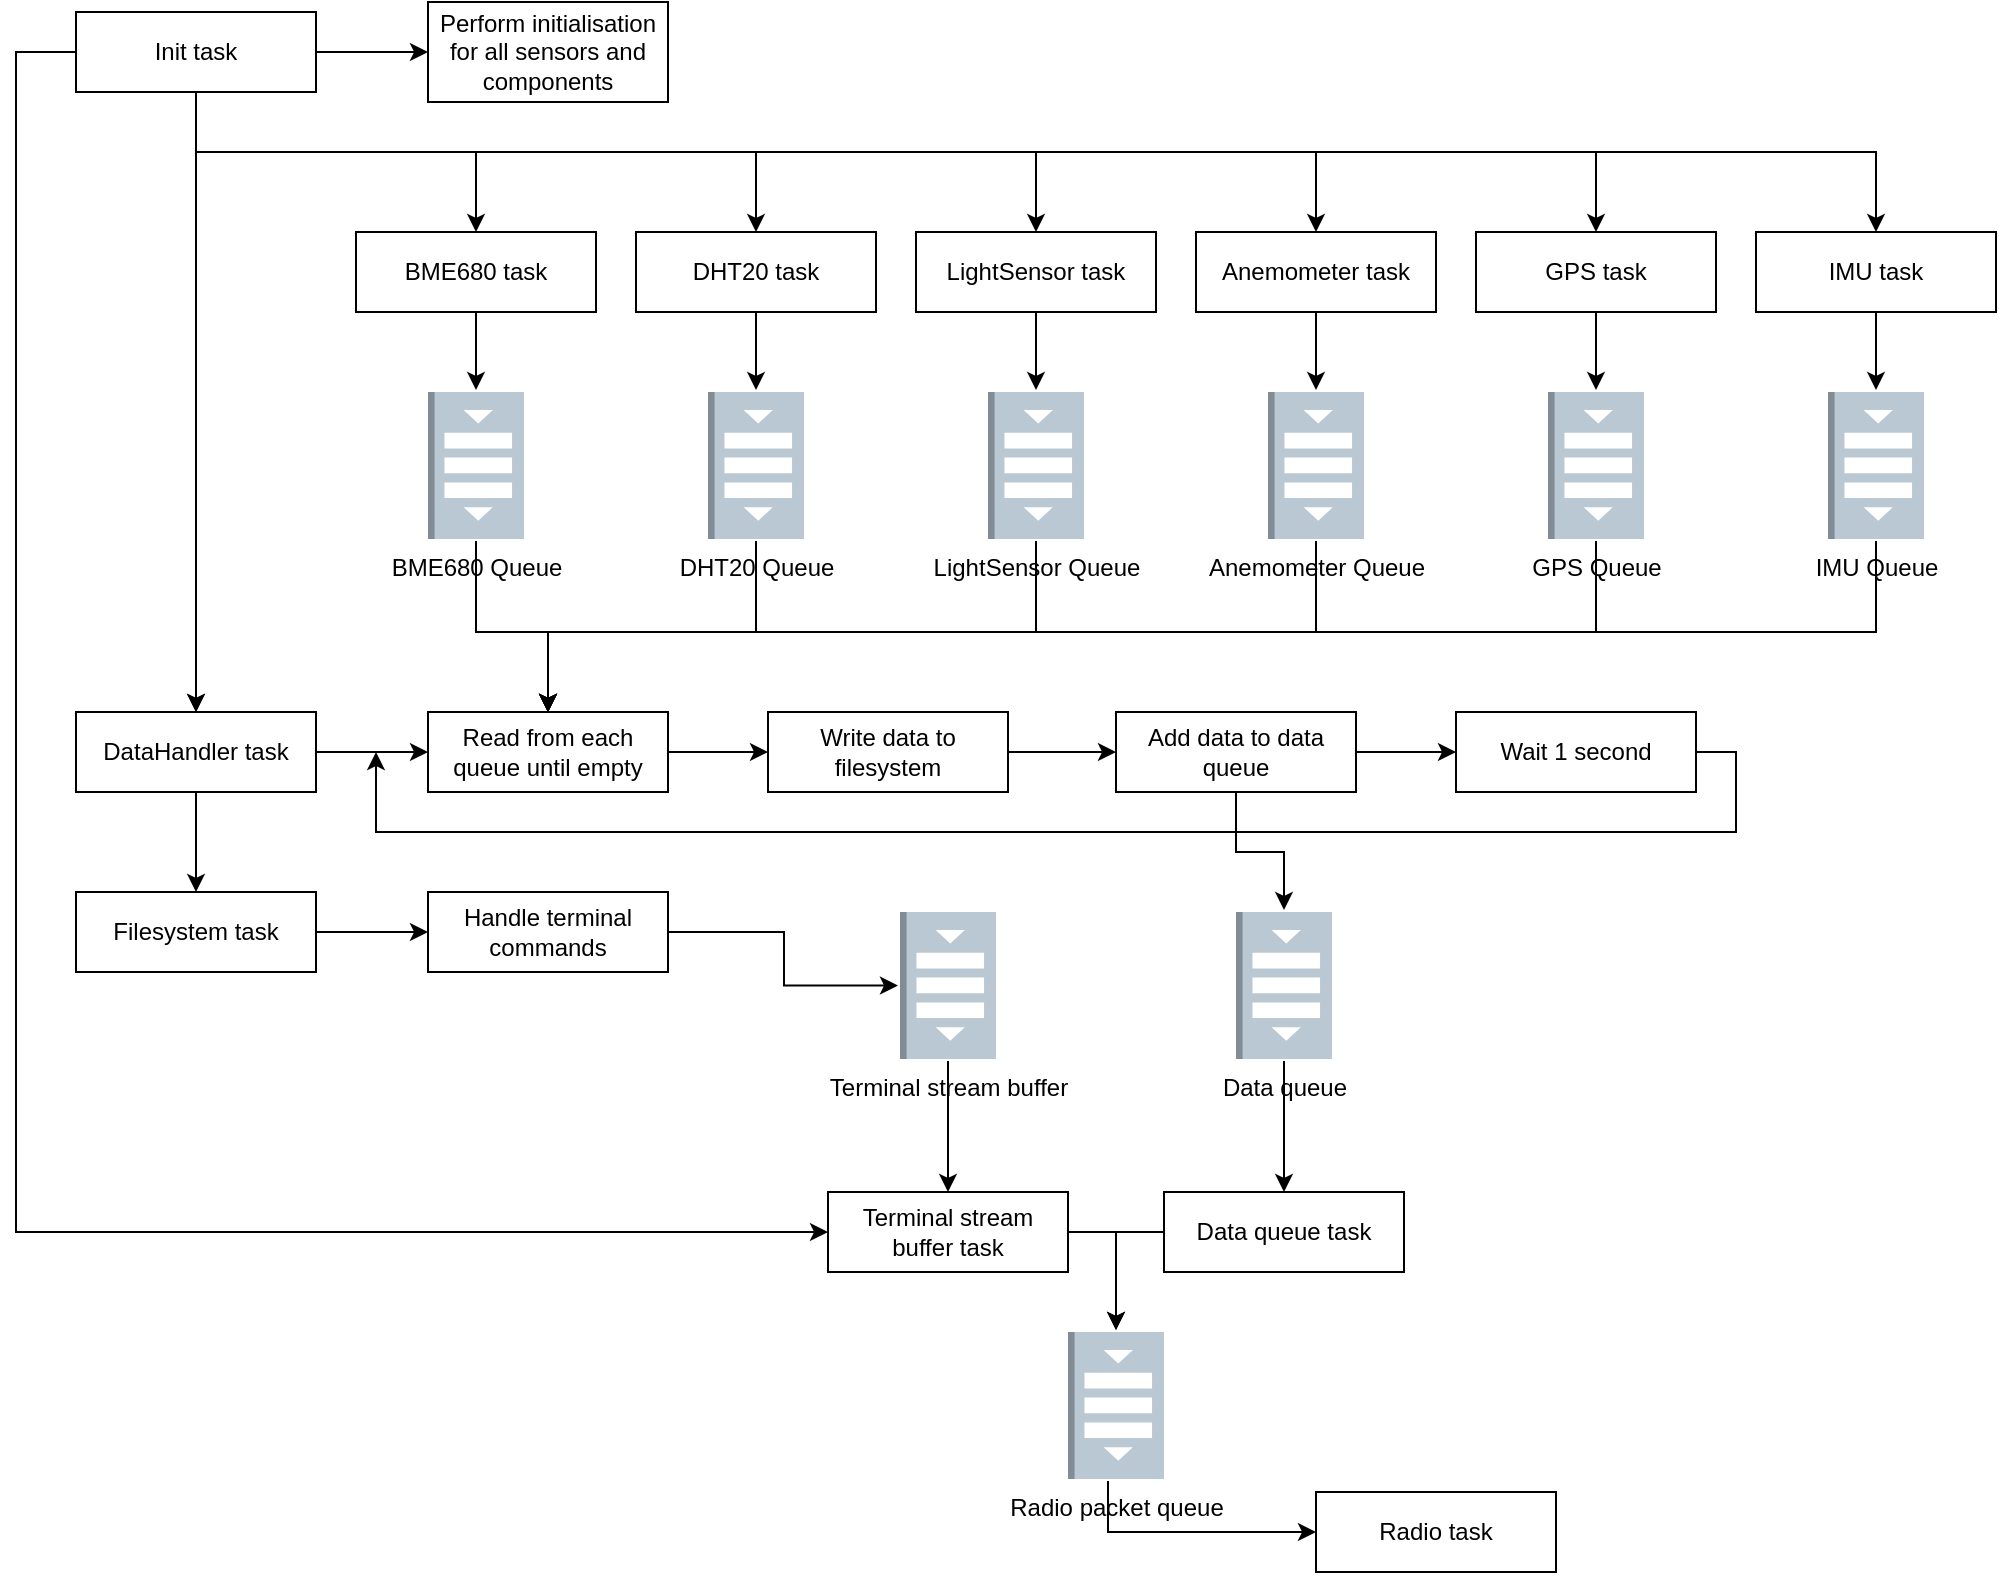 <mxfile version="23.1.5" type="github">
  <diagram name="Page-1" id="2YBvvXClWsGukQMizWep">
    <mxGraphModel dx="2284" dy="905" grid="1" gridSize="10" guides="1" tooltips="1" connect="1" arrows="1" fold="1" page="1" pageScale="1" pageWidth="850" pageHeight="1100" math="0" shadow="0">
      <root>
        <mxCell id="0" />
        <mxCell id="1" parent="0" />
        <mxCell id="ltLlW4g9V4cl66PpBt7y-4" value="" style="edgeStyle=orthogonalEdgeStyle;rounded=0;orthogonalLoop=1;jettySize=auto;html=1;" parent="1" source="ltLlW4g9V4cl66PpBt7y-1" target="ltLlW4g9V4cl66PpBt7y-3" edge="1">
          <mxGeometry relative="1" as="geometry" />
        </mxCell>
        <mxCell id="ltLlW4g9V4cl66PpBt7y-5" value="" style="edgeStyle=orthogonalEdgeStyle;rounded=0;orthogonalLoop=1;jettySize=auto;html=1;" parent="1" source="ltLlW4g9V4cl66PpBt7y-1" target="ltLlW4g9V4cl66PpBt7y-3" edge="1">
          <mxGeometry relative="1" as="geometry" />
        </mxCell>
        <mxCell id="ltLlW4g9V4cl66PpBt7y-7" value="" style="edgeStyle=orthogonalEdgeStyle;rounded=0;orthogonalLoop=1;jettySize=auto;html=1;" parent="1" source="ltLlW4g9V4cl66PpBt7y-1" target="ltLlW4g9V4cl66PpBt7y-6" edge="1">
          <mxGeometry relative="1" as="geometry">
            <Array as="points">
              <mxPoint x="80" y="280" />
              <mxPoint x="220" y="280" />
            </Array>
          </mxGeometry>
        </mxCell>
        <mxCell id="ltLlW4g9V4cl66PpBt7y-9" value="" style="edgeStyle=orthogonalEdgeStyle;rounded=0;orthogonalLoop=1;jettySize=auto;html=1;" parent="1" source="ltLlW4g9V4cl66PpBt7y-1" target="ltLlW4g9V4cl66PpBt7y-8" edge="1">
          <mxGeometry relative="1" as="geometry">
            <Array as="points">
              <mxPoint x="80" y="280" />
              <mxPoint x="360" y="280" />
            </Array>
          </mxGeometry>
        </mxCell>
        <mxCell id="ltLlW4g9V4cl66PpBt7y-11" value="" style="edgeStyle=orthogonalEdgeStyle;rounded=0;orthogonalLoop=1;jettySize=auto;html=1;" parent="1" source="ltLlW4g9V4cl66PpBt7y-1" target="ltLlW4g9V4cl66PpBt7y-10" edge="1">
          <mxGeometry relative="1" as="geometry">
            <Array as="points">
              <mxPoint x="80" y="280" />
              <mxPoint x="500" y="280" />
            </Array>
          </mxGeometry>
        </mxCell>
        <mxCell id="ltLlW4g9V4cl66PpBt7y-13" value="" style="edgeStyle=orthogonalEdgeStyle;rounded=0;orthogonalLoop=1;jettySize=auto;html=1;" parent="1" source="ltLlW4g9V4cl66PpBt7y-1" target="ltLlW4g9V4cl66PpBt7y-12" edge="1">
          <mxGeometry relative="1" as="geometry">
            <Array as="points">
              <mxPoint x="80" y="280" />
              <mxPoint x="640" y="280" />
            </Array>
          </mxGeometry>
        </mxCell>
        <mxCell id="ltLlW4g9V4cl66PpBt7y-15" value="" style="edgeStyle=orthogonalEdgeStyle;rounded=0;orthogonalLoop=1;jettySize=auto;html=1;" parent="1" source="ltLlW4g9V4cl66PpBt7y-1" target="ltLlW4g9V4cl66PpBt7y-14" edge="1">
          <mxGeometry relative="1" as="geometry">
            <Array as="points">
              <mxPoint x="80" y="280" />
              <mxPoint x="780" y="280" />
            </Array>
          </mxGeometry>
        </mxCell>
        <mxCell id="ltLlW4g9V4cl66PpBt7y-17" value="" style="edgeStyle=orthogonalEdgeStyle;rounded=0;orthogonalLoop=1;jettySize=auto;html=1;" parent="1" source="ltLlW4g9V4cl66PpBt7y-1" target="ltLlW4g9V4cl66PpBt7y-16" edge="1">
          <mxGeometry relative="1" as="geometry">
            <Array as="points">
              <mxPoint x="80" y="280" />
              <mxPoint x="920" y="280" />
            </Array>
          </mxGeometry>
        </mxCell>
        <mxCell id="ltLlW4g9V4cl66PpBt7y-28" value="" style="edgeStyle=orthogonalEdgeStyle;rounded=0;orthogonalLoop=1;jettySize=auto;html=1;" parent="1" source="ltLlW4g9V4cl66PpBt7y-1" target="ltLlW4g9V4cl66PpBt7y-27" edge="1">
          <mxGeometry relative="1" as="geometry" />
        </mxCell>
        <mxCell id="OMt88UIyPd7eBrAwJEz0-8" style="edgeStyle=orthogonalEdgeStyle;rounded=0;orthogonalLoop=1;jettySize=auto;html=1;" edge="1" parent="1" source="ltLlW4g9V4cl66PpBt7y-1" target="OMt88UIyPd7eBrAwJEz0-9">
          <mxGeometry relative="1" as="geometry">
            <mxPoint y="740" as="targetPoint" />
            <Array as="points">
              <mxPoint x="-10" y="230" />
              <mxPoint x="-10" y="820" />
            </Array>
          </mxGeometry>
        </mxCell>
        <mxCell id="ltLlW4g9V4cl66PpBt7y-1" value="Init task" style="rounded=0;whiteSpace=wrap;html=1;" parent="1" vertex="1">
          <mxGeometry x="20" y="210" width="120" height="40" as="geometry" />
        </mxCell>
        <mxCell id="ltLlW4g9V4cl66PpBt7y-39" value="" style="edgeStyle=orthogonalEdgeStyle;rounded=0;orthogonalLoop=1;jettySize=auto;html=1;" parent="1" source="ltLlW4g9V4cl66PpBt7y-3" target="ltLlW4g9V4cl66PpBt7y-38" edge="1">
          <mxGeometry relative="1" as="geometry" />
        </mxCell>
        <mxCell id="ltLlW4g9V4cl66PpBt7y-41" value="" style="edgeStyle=orthogonalEdgeStyle;rounded=0;orthogonalLoop=1;jettySize=auto;html=1;" parent="1" source="ltLlW4g9V4cl66PpBt7y-3" target="ltLlW4g9V4cl66PpBt7y-40" edge="1">
          <mxGeometry relative="1" as="geometry" />
        </mxCell>
        <mxCell id="ltLlW4g9V4cl66PpBt7y-3" value="DataHandler task" style="whiteSpace=wrap;html=1;rounded=0;" parent="1" vertex="1">
          <mxGeometry x="20" y="560" width="120" height="40" as="geometry" />
        </mxCell>
        <mxCell id="ltLlW4g9V4cl66PpBt7y-29" value="" style="edgeStyle=orthogonalEdgeStyle;rounded=0;orthogonalLoop=1;jettySize=auto;html=1;" parent="1" source="ltLlW4g9V4cl66PpBt7y-6" target="ltLlW4g9V4cl66PpBt7y-21" edge="1">
          <mxGeometry relative="1" as="geometry" />
        </mxCell>
        <mxCell id="ltLlW4g9V4cl66PpBt7y-6" value="BME680 task" style="whiteSpace=wrap;html=1;rounded=0;" parent="1" vertex="1">
          <mxGeometry x="160" y="320" width="120" height="40" as="geometry" />
        </mxCell>
        <mxCell id="ltLlW4g9V4cl66PpBt7y-30" value="" style="edgeStyle=orthogonalEdgeStyle;rounded=0;orthogonalLoop=1;jettySize=auto;html=1;" parent="1" source="ltLlW4g9V4cl66PpBt7y-8" target="ltLlW4g9V4cl66PpBt7y-22" edge="1">
          <mxGeometry relative="1" as="geometry" />
        </mxCell>
        <mxCell id="ltLlW4g9V4cl66PpBt7y-8" value="DHT20 task" style="whiteSpace=wrap;html=1;rounded=0;" parent="1" vertex="1">
          <mxGeometry x="300" y="320" width="120" height="40" as="geometry" />
        </mxCell>
        <mxCell id="ltLlW4g9V4cl66PpBt7y-31" value="" style="edgeStyle=orthogonalEdgeStyle;rounded=0;orthogonalLoop=1;jettySize=auto;html=1;" parent="1" source="ltLlW4g9V4cl66PpBt7y-10" target="ltLlW4g9V4cl66PpBt7y-23" edge="1">
          <mxGeometry relative="1" as="geometry" />
        </mxCell>
        <mxCell id="ltLlW4g9V4cl66PpBt7y-10" value="LightSensor task" style="whiteSpace=wrap;html=1;rounded=0;" parent="1" vertex="1">
          <mxGeometry x="440" y="320" width="120" height="40" as="geometry" />
        </mxCell>
        <mxCell id="ltLlW4g9V4cl66PpBt7y-32" value="" style="edgeStyle=orthogonalEdgeStyle;rounded=0;orthogonalLoop=1;jettySize=auto;html=1;" parent="1" source="ltLlW4g9V4cl66PpBt7y-12" target="ltLlW4g9V4cl66PpBt7y-24" edge="1">
          <mxGeometry relative="1" as="geometry" />
        </mxCell>
        <mxCell id="ltLlW4g9V4cl66PpBt7y-12" value="Anemometer task" style="whiteSpace=wrap;html=1;rounded=0;" parent="1" vertex="1">
          <mxGeometry x="580" y="320" width="120" height="40" as="geometry" />
        </mxCell>
        <mxCell id="ltLlW4g9V4cl66PpBt7y-33" value="" style="edgeStyle=orthogonalEdgeStyle;rounded=0;orthogonalLoop=1;jettySize=auto;html=1;" parent="1" source="ltLlW4g9V4cl66PpBt7y-14" target="ltLlW4g9V4cl66PpBt7y-25" edge="1">
          <mxGeometry relative="1" as="geometry" />
        </mxCell>
        <mxCell id="ltLlW4g9V4cl66PpBt7y-14" value="GPS task" style="whiteSpace=wrap;html=1;rounded=0;" parent="1" vertex="1">
          <mxGeometry x="720" y="320" width="120" height="40" as="geometry" />
        </mxCell>
        <mxCell id="ltLlW4g9V4cl66PpBt7y-34" value="" style="edgeStyle=orthogonalEdgeStyle;rounded=0;orthogonalLoop=1;jettySize=auto;html=1;" parent="1" source="ltLlW4g9V4cl66PpBt7y-16" target="ltLlW4g9V4cl66PpBt7y-26" edge="1">
          <mxGeometry relative="1" as="geometry" />
        </mxCell>
        <mxCell id="ltLlW4g9V4cl66PpBt7y-16" value="IMU task" style="whiteSpace=wrap;html=1;rounded=0;" parent="1" vertex="1">
          <mxGeometry x="860" y="320" width="120" height="40" as="geometry" />
        </mxCell>
        <mxCell id="ltLlW4g9V4cl66PpBt7y-51" style="edgeStyle=orthogonalEdgeStyle;rounded=0;orthogonalLoop=1;jettySize=auto;html=1;entryX=0.5;entryY=0;entryDx=0;entryDy=0;" parent="1" source="ltLlW4g9V4cl66PpBt7y-21" target="ltLlW4g9V4cl66PpBt7y-40" edge="1">
          <mxGeometry relative="1" as="geometry">
            <Array as="points">
              <mxPoint x="220" y="520" />
              <mxPoint x="256" y="520" />
            </Array>
          </mxGeometry>
        </mxCell>
        <mxCell id="ltLlW4g9V4cl66PpBt7y-21" value="BME680 Queue" style="outlineConnect=0;dashed=0;verticalLabelPosition=bottom;verticalAlign=top;align=center;html=1;shape=mxgraph.aws3.queue;direction=south;perimeterSpacing=1;fillColor=#bac8d3;strokeColor=#23445d;" parent="1" vertex="1">
          <mxGeometry x="196" y="400" width="48" height="73.5" as="geometry" />
        </mxCell>
        <mxCell id="ltLlW4g9V4cl66PpBt7y-52" style="edgeStyle=orthogonalEdgeStyle;rounded=0;orthogonalLoop=1;jettySize=auto;html=1;entryX=0.5;entryY=0;entryDx=0;entryDy=0;" parent="1" source="ltLlW4g9V4cl66PpBt7y-22" target="ltLlW4g9V4cl66PpBt7y-40" edge="1">
          <mxGeometry relative="1" as="geometry">
            <mxPoint x="300" y="530" as="targetPoint" />
            <Array as="points">
              <mxPoint x="360" y="520" />
              <mxPoint x="256" y="520" />
            </Array>
          </mxGeometry>
        </mxCell>
        <mxCell id="ltLlW4g9V4cl66PpBt7y-22" value="DHT20 Queue" style="outlineConnect=0;dashed=0;verticalLabelPosition=bottom;verticalAlign=top;align=center;html=1;shape=mxgraph.aws3.queue;direction=south;perimeterSpacing=1;fillColor=#bac8d3;strokeColor=#23445d;" parent="1" vertex="1">
          <mxGeometry x="336" y="400" width="48" height="73.5" as="geometry" />
        </mxCell>
        <mxCell id="ltLlW4g9V4cl66PpBt7y-53" style="edgeStyle=orthogonalEdgeStyle;rounded=0;orthogonalLoop=1;jettySize=auto;html=1;entryX=0.5;entryY=0;entryDx=0;entryDy=0;" parent="1" source="ltLlW4g9V4cl66PpBt7y-23" target="ltLlW4g9V4cl66PpBt7y-40" edge="1">
          <mxGeometry relative="1" as="geometry">
            <Array as="points">
              <mxPoint x="500" y="520" />
              <mxPoint x="256" y="520" />
            </Array>
          </mxGeometry>
        </mxCell>
        <mxCell id="ltLlW4g9V4cl66PpBt7y-23" value="LightSensor Queue" style="outlineConnect=0;dashed=0;verticalLabelPosition=bottom;verticalAlign=top;align=center;html=1;shape=mxgraph.aws3.queue;direction=south;perimeterSpacing=1;fillColor=#bac8d3;strokeColor=#23445d;" parent="1" vertex="1">
          <mxGeometry x="476" y="400" width="48" height="73.5" as="geometry" />
        </mxCell>
        <mxCell id="ltLlW4g9V4cl66PpBt7y-54" style="edgeStyle=orthogonalEdgeStyle;rounded=0;orthogonalLoop=1;jettySize=auto;html=1;entryX=0.5;entryY=0;entryDx=0;entryDy=0;" parent="1" source="ltLlW4g9V4cl66PpBt7y-24" target="ltLlW4g9V4cl66PpBt7y-40" edge="1">
          <mxGeometry relative="1" as="geometry">
            <mxPoint x="310" y="540" as="targetPoint" />
            <Array as="points">
              <mxPoint x="640" y="520" />
              <mxPoint x="256" y="520" />
            </Array>
          </mxGeometry>
        </mxCell>
        <mxCell id="ltLlW4g9V4cl66PpBt7y-24" value="Anemometer Queue" style="outlineConnect=0;dashed=0;verticalLabelPosition=bottom;verticalAlign=top;align=center;html=1;shape=mxgraph.aws3.queue;direction=south;perimeterSpacing=1;fillColor=#bac8d3;strokeColor=#23445d;" parent="1" vertex="1">
          <mxGeometry x="616" y="400" width="48" height="73.5" as="geometry" />
        </mxCell>
        <mxCell id="ltLlW4g9V4cl66PpBt7y-55" style="edgeStyle=orthogonalEdgeStyle;rounded=0;orthogonalLoop=1;jettySize=auto;html=1;entryX=0.5;entryY=0;entryDx=0;entryDy=0;" parent="1" source="ltLlW4g9V4cl66PpBt7y-25" target="ltLlW4g9V4cl66PpBt7y-40" edge="1">
          <mxGeometry relative="1" as="geometry">
            <mxPoint x="370" y="540" as="targetPoint" />
            <Array as="points">
              <mxPoint x="780" y="520" />
              <mxPoint x="256" y="520" />
            </Array>
          </mxGeometry>
        </mxCell>
        <mxCell id="ltLlW4g9V4cl66PpBt7y-25" value="GPS Queue" style="outlineConnect=0;dashed=0;verticalLabelPosition=bottom;verticalAlign=top;align=center;html=1;shape=mxgraph.aws3.queue;direction=south;perimeterSpacing=1;fillColor=#bac8d3;strokeColor=#23445d;" parent="1" vertex="1">
          <mxGeometry x="756" y="400" width="48" height="73.5" as="geometry" />
        </mxCell>
        <mxCell id="ltLlW4g9V4cl66PpBt7y-56" style="edgeStyle=orthogonalEdgeStyle;rounded=0;orthogonalLoop=1;jettySize=auto;html=1;entryX=0.5;entryY=0;entryDx=0;entryDy=0;" parent="1" source="ltLlW4g9V4cl66PpBt7y-26" target="ltLlW4g9V4cl66PpBt7y-40" edge="1">
          <mxGeometry relative="1" as="geometry">
            <Array as="points">
              <mxPoint x="920" y="520" />
              <mxPoint x="256" y="520" />
            </Array>
          </mxGeometry>
        </mxCell>
        <mxCell id="ltLlW4g9V4cl66PpBt7y-26" value="IMU Queue" style="outlineConnect=0;dashed=0;verticalLabelPosition=bottom;verticalAlign=top;align=center;html=1;shape=mxgraph.aws3.queue;direction=south;perimeterSpacing=1;fillColor=#bac8d3;strokeColor=#23445d;" parent="1" vertex="1">
          <mxGeometry x="896" y="400" width="48" height="73.5" as="geometry" />
        </mxCell>
        <mxCell id="ltLlW4g9V4cl66PpBt7y-27" value="Perform initialisation for all sensors and components" style="rounded=0;whiteSpace=wrap;html=1;" parent="1" vertex="1">
          <mxGeometry x="196" y="205" width="120" height="50" as="geometry" />
        </mxCell>
        <mxCell id="ltLlW4g9V4cl66PpBt7y-43" value="" style="edgeStyle=orthogonalEdgeStyle;rounded=0;orthogonalLoop=1;jettySize=auto;html=1;" parent="1" source="ltLlW4g9V4cl66PpBt7y-38" target="ltLlW4g9V4cl66PpBt7y-42" edge="1">
          <mxGeometry relative="1" as="geometry" />
        </mxCell>
        <mxCell id="ltLlW4g9V4cl66PpBt7y-38" value="Filesystem task" style="whiteSpace=wrap;html=1;rounded=0;" parent="1" vertex="1">
          <mxGeometry x="20" y="650" width="120" height="40" as="geometry" />
        </mxCell>
        <mxCell id="ltLlW4g9V4cl66PpBt7y-45" value="" style="edgeStyle=orthogonalEdgeStyle;rounded=0;orthogonalLoop=1;jettySize=auto;html=1;" parent="1" source="ltLlW4g9V4cl66PpBt7y-40" target="ltLlW4g9V4cl66PpBt7y-44" edge="1">
          <mxGeometry relative="1" as="geometry" />
        </mxCell>
        <mxCell id="ltLlW4g9V4cl66PpBt7y-40" value="Read from each queue until empty" style="whiteSpace=wrap;html=1;rounded=0;" parent="1" vertex="1">
          <mxGeometry x="196" y="560" width="120" height="40" as="geometry" />
        </mxCell>
        <mxCell id="ltLlW4g9V4cl66PpBt7y-42" value="Handle terminal commands" style="whiteSpace=wrap;html=1;rounded=0;" parent="1" vertex="1">
          <mxGeometry x="196" y="650" width="120" height="40" as="geometry" />
        </mxCell>
        <mxCell id="ltLlW4g9V4cl66PpBt7y-47" value="" style="edgeStyle=orthogonalEdgeStyle;rounded=0;orthogonalLoop=1;jettySize=auto;html=1;" parent="1" source="ltLlW4g9V4cl66PpBt7y-44" target="ltLlW4g9V4cl66PpBt7y-46" edge="1">
          <mxGeometry relative="1" as="geometry" />
        </mxCell>
        <mxCell id="ltLlW4g9V4cl66PpBt7y-44" value="Write data to filesystem" style="whiteSpace=wrap;html=1;rounded=0;" parent="1" vertex="1">
          <mxGeometry x="366" y="560" width="120" height="40" as="geometry" />
        </mxCell>
        <mxCell id="ltLlW4g9V4cl66PpBt7y-49" value="" style="edgeStyle=orthogonalEdgeStyle;rounded=0;orthogonalLoop=1;jettySize=auto;html=1;" parent="1" source="ltLlW4g9V4cl66PpBt7y-46" target="ltLlW4g9V4cl66PpBt7y-48" edge="1">
          <mxGeometry relative="1" as="geometry" />
        </mxCell>
        <mxCell id="OMt88UIyPd7eBrAwJEz0-4" value="" style="edgeStyle=orthogonalEdgeStyle;rounded=0;orthogonalLoop=1;jettySize=auto;html=1;" edge="1" parent="1" source="ltLlW4g9V4cl66PpBt7y-46" target="OMt88UIyPd7eBrAwJEz0-2">
          <mxGeometry relative="1" as="geometry" />
        </mxCell>
        <mxCell id="ltLlW4g9V4cl66PpBt7y-46" value="Add data to data queue" style="whiteSpace=wrap;html=1;rounded=0;" parent="1" vertex="1">
          <mxGeometry x="540" y="560" width="120" height="40" as="geometry" />
        </mxCell>
        <mxCell id="ltLlW4g9V4cl66PpBt7y-50" style="edgeStyle=orthogonalEdgeStyle;rounded=0;orthogonalLoop=1;jettySize=auto;html=1;" parent="1" source="ltLlW4g9V4cl66PpBt7y-48" edge="1">
          <mxGeometry relative="1" as="geometry">
            <mxPoint x="170" y="580" as="targetPoint" />
            <Array as="points">
              <mxPoint x="850" y="580" />
              <mxPoint x="850" y="620" />
              <mxPoint x="170" y="620" />
              <mxPoint x="170" y="580" />
            </Array>
          </mxGeometry>
        </mxCell>
        <mxCell id="ltLlW4g9V4cl66PpBt7y-48" value="Wait 1 second" style="whiteSpace=wrap;html=1;rounded=0;" parent="1" vertex="1">
          <mxGeometry x="710" y="560" width="120" height="40" as="geometry" />
        </mxCell>
        <mxCell id="OMt88UIyPd7eBrAwJEz0-10" value="" style="edgeStyle=orthogonalEdgeStyle;rounded=0;orthogonalLoop=1;jettySize=auto;html=1;" edge="1" parent="1" source="OMt88UIyPd7eBrAwJEz0-1" target="OMt88UIyPd7eBrAwJEz0-9">
          <mxGeometry relative="1" as="geometry" />
        </mxCell>
        <mxCell id="OMt88UIyPd7eBrAwJEz0-1" value="Terminal stream buffer&lt;div&gt;&lt;br/&gt;&lt;/div&gt;" style="outlineConnect=0;dashed=0;verticalLabelPosition=bottom;verticalAlign=top;align=center;html=1;shape=mxgraph.aws3.queue;direction=south;perimeterSpacing=1;fillColor=#bac8d3;strokeColor=#23445d;" vertex="1" parent="1">
          <mxGeometry x="432" y="660" width="48" height="73.5" as="geometry" />
        </mxCell>
        <mxCell id="OMt88UIyPd7eBrAwJEz0-14" style="edgeStyle=orthogonalEdgeStyle;rounded=0;orthogonalLoop=1;jettySize=auto;html=1;entryX=0.5;entryY=0;entryDx=0;entryDy=0;" edge="1" parent="1" source="OMt88UIyPd7eBrAwJEz0-2" target="OMt88UIyPd7eBrAwJEz0-11">
          <mxGeometry relative="1" as="geometry" />
        </mxCell>
        <mxCell id="OMt88UIyPd7eBrAwJEz0-2" value="Data queue" style="outlineConnect=0;dashed=0;verticalLabelPosition=bottom;verticalAlign=top;align=center;html=1;shape=mxgraph.aws3.queue;direction=south;perimeterSpacing=1;fillColor=#bac8d3;strokeColor=#23445d;" vertex="1" parent="1">
          <mxGeometry x="600" y="660" width="48" height="73.5" as="geometry" />
        </mxCell>
        <mxCell id="OMt88UIyPd7eBrAwJEz0-7" value="" style="edgeStyle=orthogonalEdgeStyle;rounded=0;orthogonalLoop=1;jettySize=auto;html=1;" edge="1" parent="1" source="OMt88UIyPd7eBrAwJEz0-3" target="OMt88UIyPd7eBrAwJEz0-6">
          <mxGeometry relative="1" as="geometry">
            <Array as="points">
              <mxPoint x="536" y="970" />
            </Array>
          </mxGeometry>
        </mxCell>
        <mxCell id="OMt88UIyPd7eBrAwJEz0-3" value="Radio packet queue" style="outlineConnect=0;dashed=0;verticalLabelPosition=bottom;verticalAlign=top;align=center;html=1;shape=mxgraph.aws3.queue;direction=south;perimeterSpacing=1;fillColor=#bac8d3;strokeColor=#23445d;" vertex="1" parent="1">
          <mxGeometry x="516" y="870" width="48" height="73.5" as="geometry" />
        </mxCell>
        <mxCell id="OMt88UIyPd7eBrAwJEz0-6" value="Radio task" style="whiteSpace=wrap;html=1;rounded=0;" vertex="1" parent="1">
          <mxGeometry x="640" y="950" width="120" height="40" as="geometry" />
        </mxCell>
        <mxCell id="OMt88UIyPd7eBrAwJEz0-12" style="edgeStyle=orthogonalEdgeStyle;rounded=0;orthogonalLoop=1;jettySize=auto;html=1;" edge="1" parent="1" source="OMt88UIyPd7eBrAwJEz0-9" target="OMt88UIyPd7eBrAwJEz0-3">
          <mxGeometry relative="1" as="geometry">
            <mxPoint x="540" y="860" as="targetPoint" />
            <Array as="points">
              <mxPoint x="540" y="820" />
            </Array>
          </mxGeometry>
        </mxCell>
        <mxCell id="OMt88UIyPd7eBrAwJEz0-9" value="Terminal stream buffer task" style="rounded=0;whiteSpace=wrap;html=1;" vertex="1" parent="1">
          <mxGeometry x="396" y="800" width="120" height="40" as="geometry" />
        </mxCell>
        <mxCell id="OMt88UIyPd7eBrAwJEz0-11" value="Data queue task" style="rounded=0;whiteSpace=wrap;html=1;" vertex="1" parent="1">
          <mxGeometry x="564" y="800" width="120" height="40" as="geometry" />
        </mxCell>
        <mxCell id="OMt88UIyPd7eBrAwJEz0-13" style="edgeStyle=orthogonalEdgeStyle;rounded=0;orthogonalLoop=1;jettySize=auto;html=1;entryX=0;entryY=0.5;entryDx=0;entryDy=0;entryPerimeter=0;" edge="1" parent="1" source="OMt88UIyPd7eBrAwJEz0-11" target="OMt88UIyPd7eBrAwJEz0-3">
          <mxGeometry relative="1" as="geometry">
            <Array as="points">
              <mxPoint x="540" y="820" />
            </Array>
          </mxGeometry>
        </mxCell>
        <mxCell id="OMt88UIyPd7eBrAwJEz0-16" style="edgeStyle=orthogonalEdgeStyle;rounded=0;orthogonalLoop=1;jettySize=auto;html=1;entryX=0.5;entryY=1;entryDx=0;entryDy=0;entryPerimeter=0;" edge="1" parent="1" source="ltLlW4g9V4cl66PpBt7y-42" target="OMt88UIyPd7eBrAwJEz0-1">
          <mxGeometry relative="1" as="geometry" />
        </mxCell>
      </root>
    </mxGraphModel>
  </diagram>
</mxfile>
